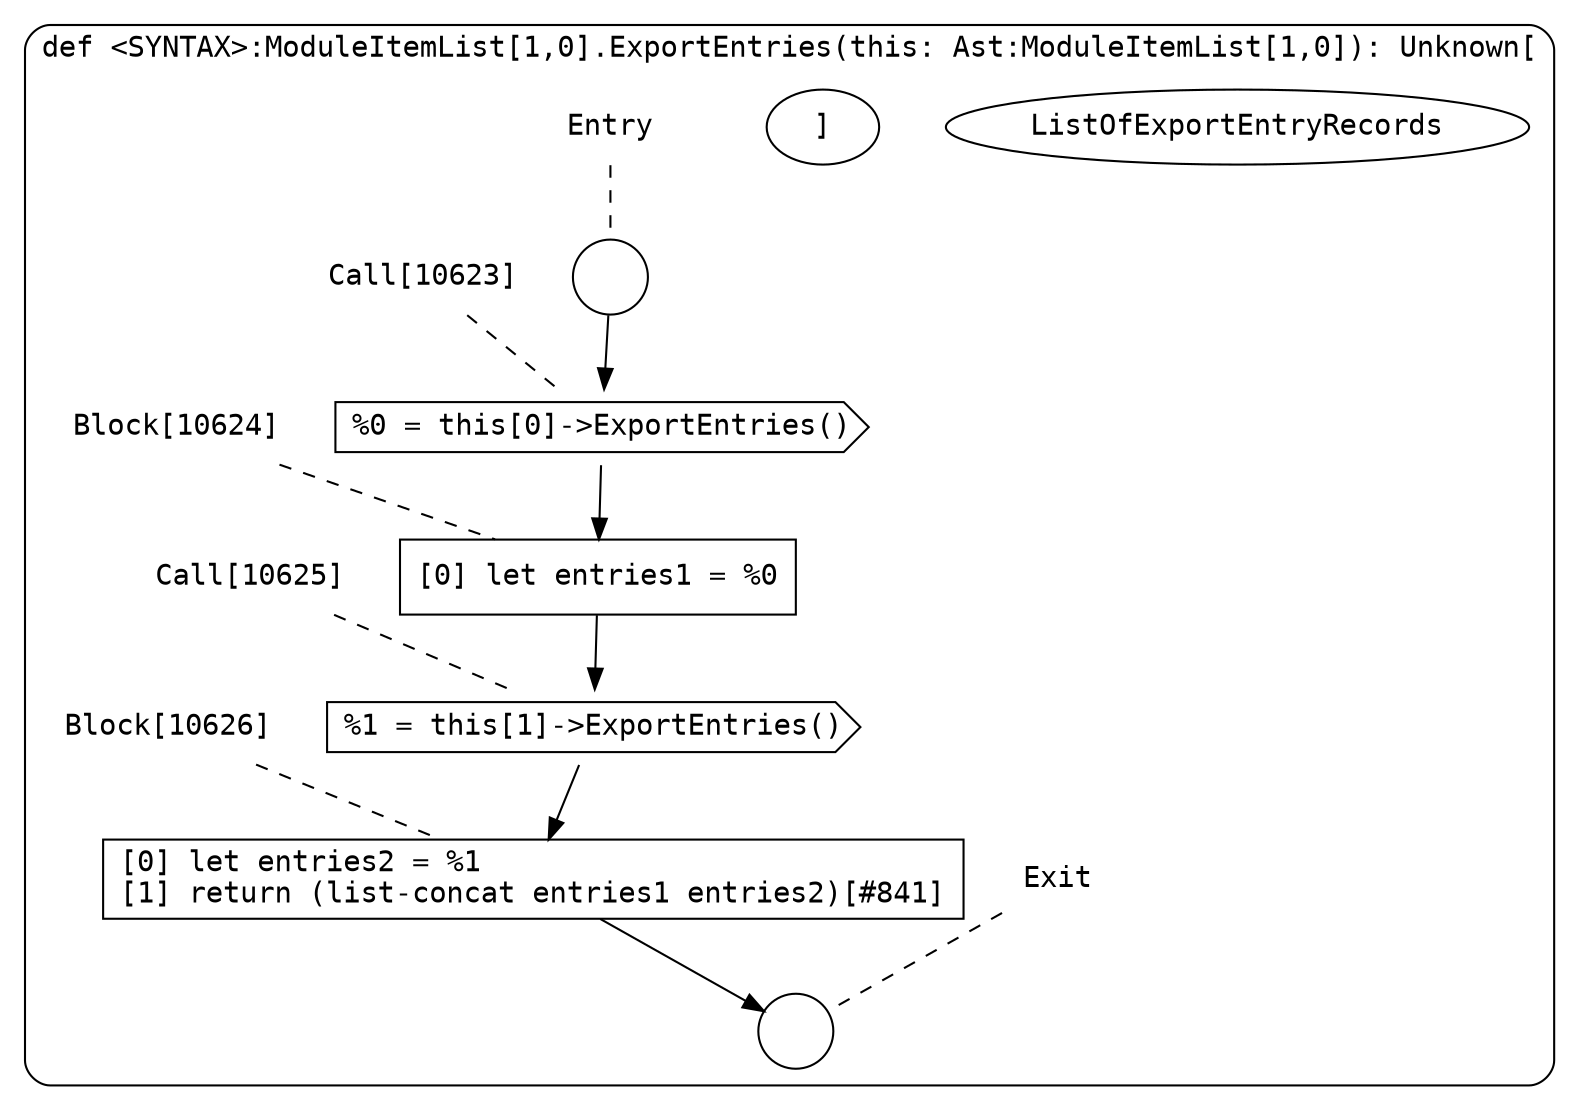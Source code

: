 digraph {
  graph [fontname = "Consolas"]
  node [fontname = "Consolas"]
  edge [fontname = "Consolas"]
  subgraph cluster1954 {
    label = "def <SYNTAX>:ModuleItemList[1,0].ExportEntries(this: Ast:ModuleItemList[1,0]): Unknown["ListOfExportEntryRecords"]"
    style = rounded
    cluster1954_entry_name [shape=none, label=<<font color="black">Entry</font>>]
    cluster1954_entry_name -> cluster1954_entry [arrowhead=none, color="black", style=dashed]
    cluster1954_entry [shape=circle label=" " color="black" fillcolor="white" style=filled]
    cluster1954_entry -> node10623 [color="black"]
    cluster1954_exit_name [shape=none, label=<<font color="black">Exit</font>>]
    cluster1954_exit_name -> cluster1954_exit [arrowhead=none, color="black", style=dashed]
    cluster1954_exit [shape=circle label=" " color="black" fillcolor="white" style=filled]
    node10623_name [shape=none, label=<<font color="black">Call[10623]</font>>]
    node10623_name -> node10623 [arrowhead=none, color="black", style=dashed]
    node10623 [shape=cds, label=<<font color="black">%0 = this[0]-&gt;ExportEntries()</font>> color="black" fillcolor="white", style=filled]
    node10623 -> node10624 [color="black"]
    node10624_name [shape=none, label=<<font color="black">Block[10624]</font>>]
    node10624_name -> node10624 [arrowhead=none, color="black", style=dashed]
    node10624 [shape=box, label=<<font color="black">[0] let entries1 = %0<BR ALIGN="LEFT"/></font>> color="black" fillcolor="white", style=filled]
    node10624 -> node10625 [color="black"]
    node10625_name [shape=none, label=<<font color="black">Call[10625]</font>>]
    node10625_name -> node10625 [arrowhead=none, color="black", style=dashed]
    node10625 [shape=cds, label=<<font color="black">%1 = this[1]-&gt;ExportEntries()</font>> color="black" fillcolor="white", style=filled]
    node10625 -> node10626 [color="black"]
    node10626_name [shape=none, label=<<font color="black">Block[10626]</font>>]
    node10626_name -> node10626 [arrowhead=none, color="black", style=dashed]
    node10626 [shape=box, label=<<font color="black">[0] let entries2 = %1<BR ALIGN="LEFT"/>[1] return (list-concat entries1 entries2)[#841]<BR ALIGN="LEFT"/></font>> color="black" fillcolor="white", style=filled]
    node10626 -> cluster1954_exit [color="black"]
  }
}